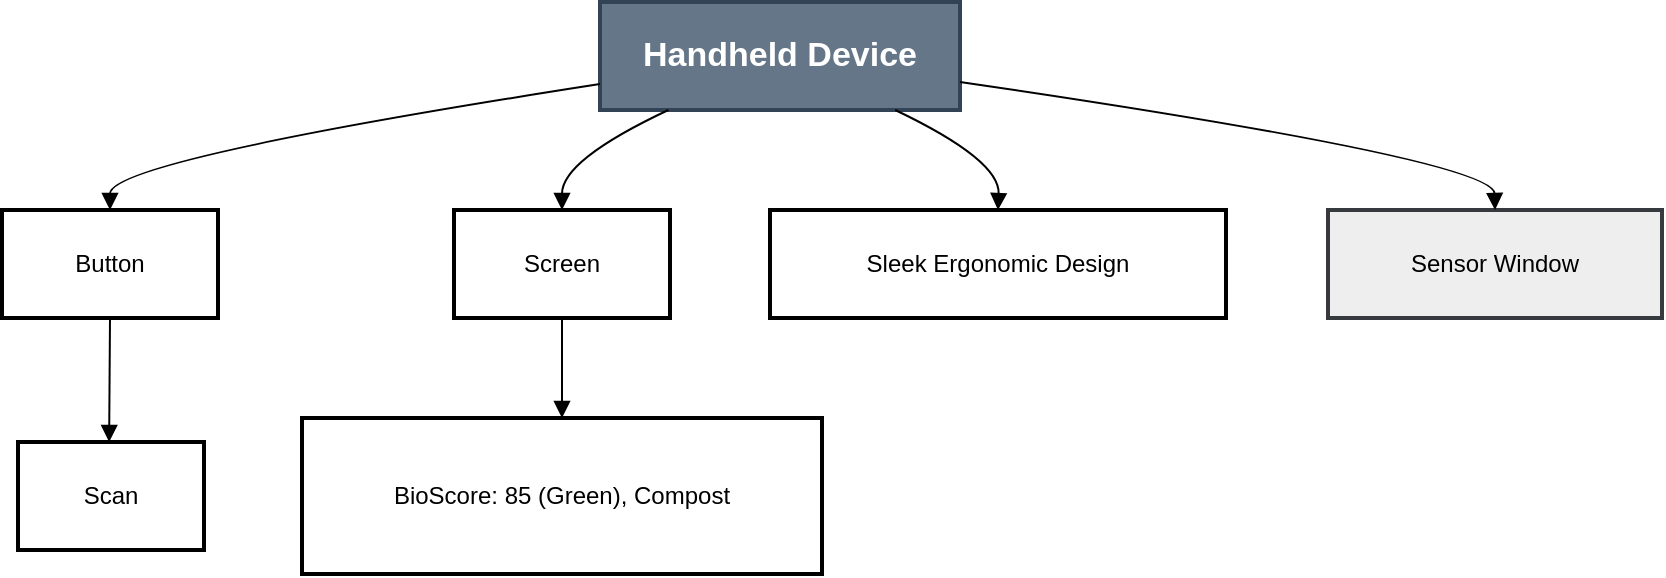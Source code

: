 <mxfile version="28.0.4">
  <diagram name="Page-1" id="5tON0AAZj7jog3mkVmuX">
    <mxGraphModel dx="786" dy="399" grid="1" gridSize="10" guides="1" tooltips="1" connect="1" arrows="1" fold="1" page="1" pageScale="1" pageWidth="850" pageHeight="1100" math="0" shadow="0">
      <root>
        <mxCell id="0" />
        <mxCell id="1" parent="0" />
        <mxCell id="2" value="Handheld Device" style="whiteSpace=wrap;strokeWidth=2;fillColor=#647687;fontColor=#ffffff;strokeColor=#314354;fontSize=17;fontStyle=1" parent="1" vertex="1">
          <mxGeometry x="307" y="8" width="180" height="54" as="geometry" />
        </mxCell>
        <mxCell id="3" value="Button" style="whiteSpace=wrap;strokeWidth=2;" parent="1" vertex="1">
          <mxGeometry x="8" y="112" width="108" height="54" as="geometry" />
        </mxCell>
        <mxCell id="4" value="Screen" style="whiteSpace=wrap;strokeWidth=2;" parent="1" vertex="1">
          <mxGeometry x="234" y="112" width="108" height="54" as="geometry" />
        </mxCell>
        <mxCell id="5" value="Sleek Ergonomic Design" style="whiteSpace=wrap;strokeWidth=2;" parent="1" vertex="1">
          <mxGeometry x="392" y="112" width="228" height="54" as="geometry" />
        </mxCell>
        <mxCell id="6" value="Sensor Window" style="whiteSpace=wrap;strokeWidth=2;fillColor=#eeeeee;strokeColor=#36393d;" parent="1" vertex="1">
          <mxGeometry x="671" y="112" width="167" height="54" as="geometry" />
        </mxCell>
        <mxCell id="7" value="Scan" style="whiteSpace=wrap;strokeWidth=2;" parent="1" vertex="1">
          <mxGeometry x="16" y="228" width="93" height="54" as="geometry" />
        </mxCell>
        <mxCell id="8" value="BioScore: 85 (Green), Compost" style="whiteSpace=wrap;strokeWidth=2;" parent="1" vertex="1">
          <mxGeometry x="158" y="216" width="260" height="78" as="geometry" />
        </mxCell>
        <mxCell id="9" value="" style="curved=1;startArrow=none;endArrow=block;exitX=0;exitY=0.76;entryX=0.5;entryY=0;" parent="1" source="2" target="3" edge="1">
          <mxGeometry relative="1" as="geometry">
            <Array as="points">
              <mxPoint x="62" y="87" />
            </Array>
          </mxGeometry>
        </mxCell>
        <mxCell id="10" value="" style="curved=1;startArrow=none;endArrow=block;exitX=0.19;exitY=1;entryX=0.5;entryY=0;" parent="1" source="2" target="4" edge="1">
          <mxGeometry relative="1" as="geometry">
            <Array as="points">
              <mxPoint x="288" y="87" />
            </Array>
          </mxGeometry>
        </mxCell>
        <mxCell id="11" value="" style="curved=1;startArrow=none;endArrow=block;exitX=0.82;exitY=1;entryX=0.5;entryY=0;" parent="1" source="2" target="5" edge="1">
          <mxGeometry relative="1" as="geometry">
            <Array as="points">
              <mxPoint x="507" y="87" />
            </Array>
          </mxGeometry>
        </mxCell>
        <mxCell id="12" value="" style="curved=1;startArrow=none;endArrow=block;exitX=1;exitY=0.74;entryX=0.5;entryY=0;" parent="1" source="2" target="6" edge="1">
          <mxGeometry relative="1" as="geometry">
            <Array as="points">
              <mxPoint x="754" y="87" />
            </Array>
          </mxGeometry>
        </mxCell>
        <mxCell id="13" value="" style="curved=1;startArrow=none;endArrow=block;exitX=0.5;exitY=1;entryX=0.49;entryY=0;" parent="1" source="3" target="7" edge="1">
          <mxGeometry relative="1" as="geometry">
            <Array as="points" />
          </mxGeometry>
        </mxCell>
        <mxCell id="14" value="" style="curved=1;startArrow=none;endArrow=block;exitX=0.5;exitY=1;entryX=0.5;entryY=0;" parent="1" source="4" target="8" edge="1">
          <mxGeometry relative="1" as="geometry">
            <Array as="points" />
          </mxGeometry>
        </mxCell>
      </root>
    </mxGraphModel>
  </diagram>
</mxfile>
